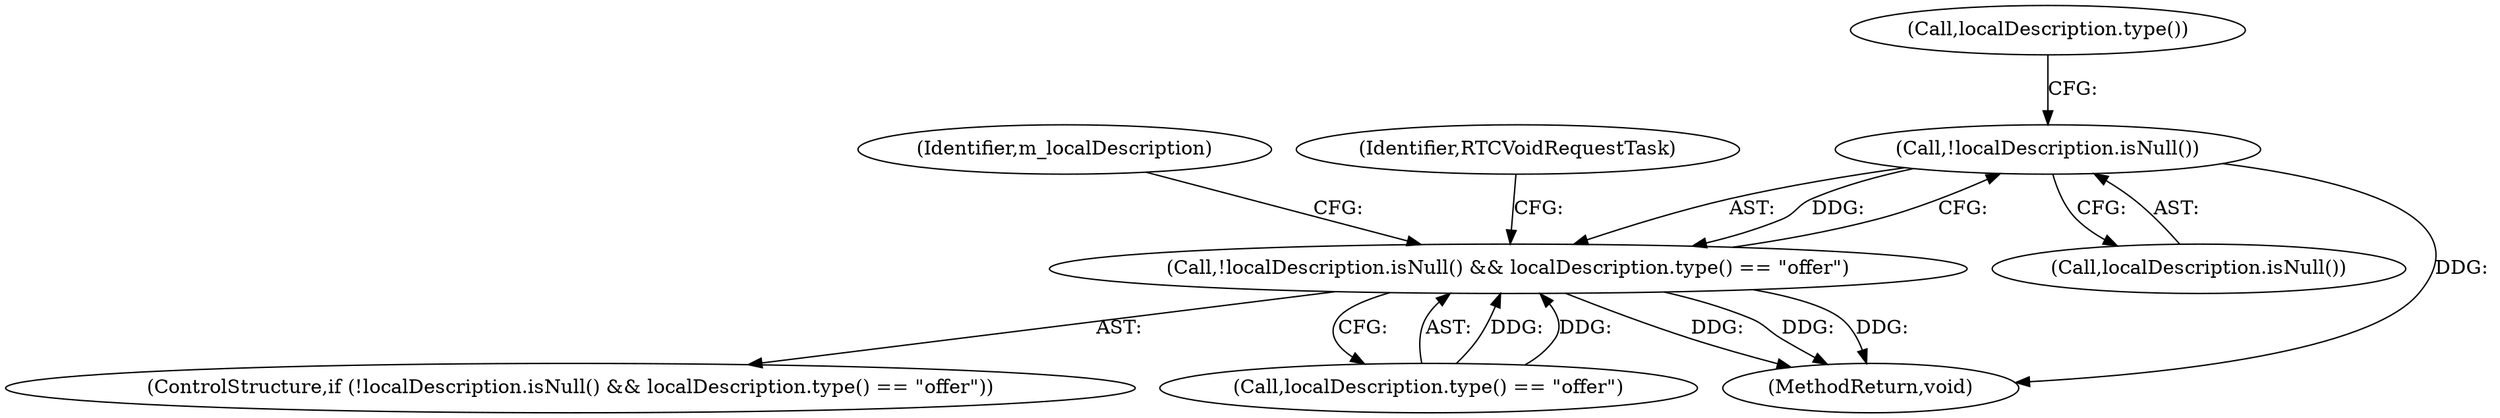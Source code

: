 digraph "1_Chrome_ab5e55ff333def909d025ac45da9ffa0d88a63f2_26@del" {
"1000106" [label="(Call,!localDescription.isNull())"];
"1000105" [label="(Call,!localDescription.isNull() && localDescription.type() == \"offer\")"];
"1000105" [label="(Call,!localDescription.isNull() && localDescription.type() == \"offer\")"];
"1000107" [label="(Call,localDescription.isNull())"];
"1000106" [label="(Call,!localDescription.isNull())"];
"1000104" [label="(ControlStructure,if (!localDescription.isNull() && localDescription.type() == \"offer\"))"];
"1000108" [label="(Call,localDescription.type() == \"offer\")"];
"1000122" [label="(MethodReturn,void)"];
"1000113" [label="(Identifier,m_localDescription)"];
"1000109" [label="(Call,localDescription.type())"];
"1000121" [label="(Identifier,RTCVoidRequestTask)"];
"1000106" -> "1000105"  [label="AST: "];
"1000106" -> "1000107"  [label="CFG: "];
"1000107" -> "1000106"  [label="AST: "];
"1000109" -> "1000106"  [label="CFG: "];
"1000105" -> "1000106"  [label="CFG: "];
"1000106" -> "1000122"  [label="DDG: "];
"1000106" -> "1000105"  [label="DDG: "];
"1000105" -> "1000104"  [label="AST: "];
"1000105" -> "1000108"  [label="CFG: "];
"1000108" -> "1000105"  [label="AST: "];
"1000113" -> "1000105"  [label="CFG: "];
"1000121" -> "1000105"  [label="CFG: "];
"1000105" -> "1000122"  [label="DDG: "];
"1000105" -> "1000122"  [label="DDG: "];
"1000105" -> "1000122"  [label="DDG: "];
"1000108" -> "1000105"  [label="DDG: "];
"1000108" -> "1000105"  [label="DDG: "];
}
